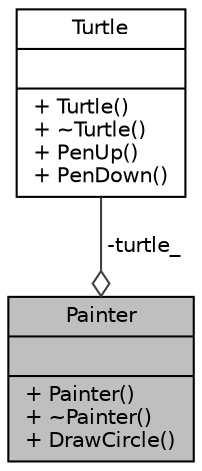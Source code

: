 digraph "Painter"
{
  edge [fontname="Helvetica",fontsize="10",labelfontname="Helvetica",labelfontsize="10"];
  node [fontname="Helvetica",fontsize="10",shape=record];
  Node1 [label="{Painter\n||+ Painter()\l+ ~Painter()\l+ DrawCircle()\l}",height=0.2,width=0.4,color="black", fillcolor="grey75", style="filled", fontcolor="black"];
  Node2 -> Node1 [color="grey25",fontsize="10",style="solid",label=" -turtle_" ,arrowhead="odiamond",fontname="Helvetica"];
  Node2 [label="{Turtle\n||+ Turtle()\l+ ~Turtle()\l+ PenUp()\l+ PenDown()\l}",height=0.2,width=0.4,color="black", fillcolor="white", style="filled",URL="$db/de7/class_turtle.html"];
}
